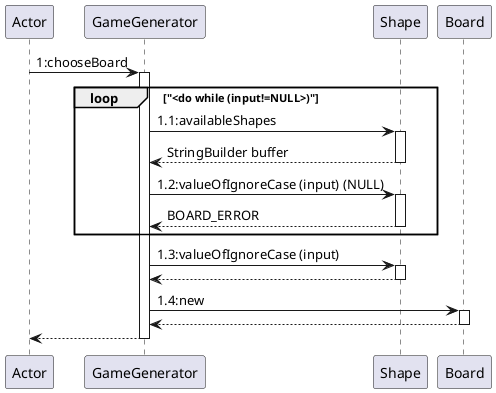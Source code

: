 @startuml
participant Actor
Actor -> GameGenerator : 1:chooseBoard
activate GameGenerator
loop "<do while (input!=NULL>)"

GameGenerator -> Shape : 1.1:availableShapes
activate Shape
Shape --> GameGenerator : StringBuilder buffer
deactivate Shape
GameGenerator -> Shape : 1.2:valueOfIgnoreCase (input) (NULL)
activate Shape
Shape --> GameGenerator: BOARD_ERROR
deactivate Shape

end

GameGenerator -> Shape : 1.3:valueOfIgnoreCase (input)
activate Shape
Shape --> GameGenerator 
deactivate Shape
GameGenerator -> Board : 1.4:new
activate Board

Board --> GameGenerator
deactivate Board
return
@enduml